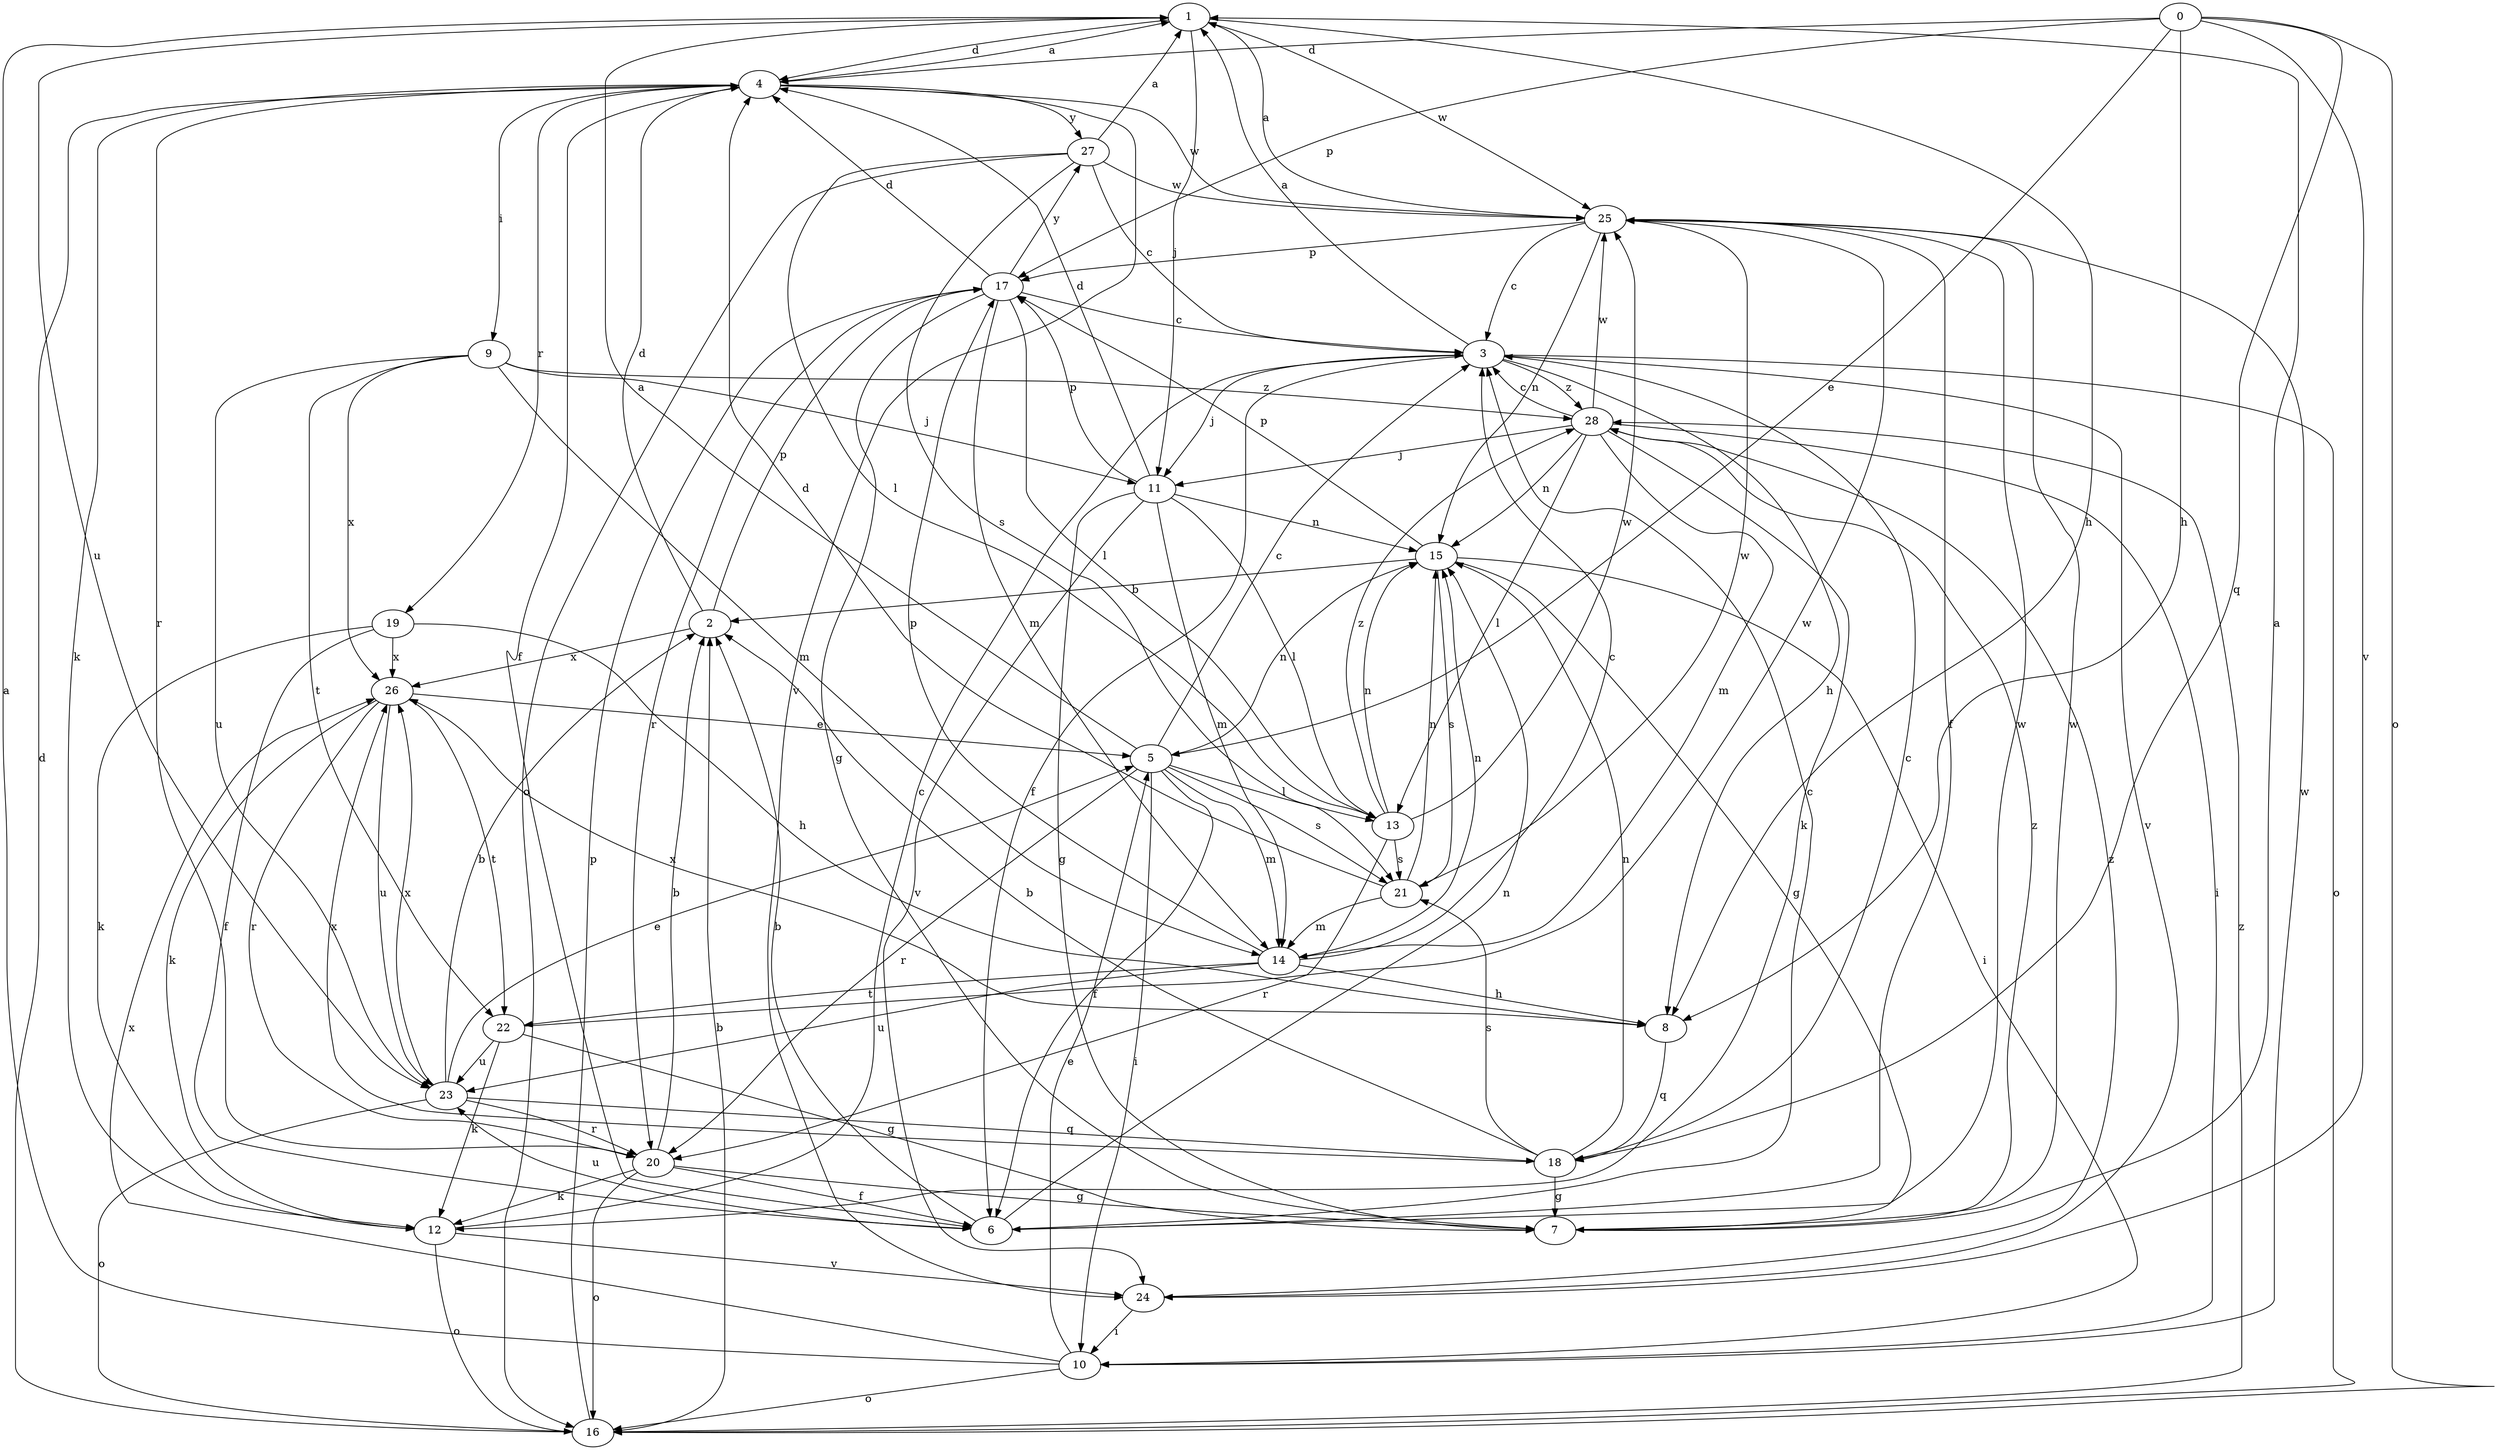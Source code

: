 strict digraph  {
1;
2;
3;
4;
5;
6;
7;
8;
9;
10;
11;
12;
13;
14;
15;
16;
17;
18;
19;
20;
21;
0;
22;
23;
24;
25;
26;
27;
28;
1 -> 4  [label=d];
1 -> 8  [label=h];
1 -> 11  [label=j];
1 -> 23  [label=u];
1 -> 25  [label=w];
2 -> 4  [label=d];
2 -> 17  [label=p];
2 -> 26  [label=x];
3 -> 1  [label=a];
3 -> 6  [label=f];
3 -> 8  [label=h];
3 -> 11  [label=j];
3 -> 16  [label=o];
3 -> 24  [label=v];
3 -> 28  [label=z];
4 -> 1  [label=a];
4 -> 6  [label=f];
4 -> 9  [label=i];
4 -> 12  [label=k];
4 -> 19  [label=r];
4 -> 20  [label=r];
4 -> 24  [label=v];
4 -> 25  [label=w];
4 -> 27  [label=y];
5 -> 1  [label=a];
5 -> 3  [label=c];
5 -> 6  [label=f];
5 -> 10  [label=i];
5 -> 13  [label=l];
5 -> 14  [label=m];
5 -> 15  [label=n];
5 -> 20  [label=r];
5 -> 21  [label=s];
6 -> 2  [label=b];
6 -> 3  [label=c];
6 -> 15  [label=n];
6 -> 23  [label=u];
6 -> 25  [label=w];
7 -> 1  [label=a];
7 -> 25  [label=w];
7 -> 28  [label=z];
8 -> 18  [label=q];
8 -> 26  [label=x];
9 -> 11  [label=j];
9 -> 14  [label=m];
9 -> 22  [label=t];
9 -> 23  [label=u];
9 -> 26  [label=x];
9 -> 28  [label=z];
10 -> 1  [label=a];
10 -> 5  [label=e];
10 -> 16  [label=o];
10 -> 25  [label=w];
10 -> 26  [label=x];
11 -> 4  [label=d];
11 -> 7  [label=g];
11 -> 13  [label=l];
11 -> 14  [label=m];
11 -> 15  [label=n];
11 -> 17  [label=p];
11 -> 24  [label=v];
12 -> 3  [label=c];
12 -> 16  [label=o];
12 -> 24  [label=v];
13 -> 15  [label=n];
13 -> 20  [label=r];
13 -> 21  [label=s];
13 -> 25  [label=w];
13 -> 28  [label=z];
14 -> 3  [label=c];
14 -> 8  [label=h];
14 -> 15  [label=n];
14 -> 17  [label=p];
14 -> 22  [label=t];
14 -> 23  [label=u];
15 -> 2  [label=b];
15 -> 7  [label=g];
15 -> 10  [label=i];
15 -> 17  [label=p];
15 -> 21  [label=s];
16 -> 2  [label=b];
16 -> 4  [label=d];
16 -> 17  [label=p];
16 -> 28  [label=z];
17 -> 3  [label=c];
17 -> 4  [label=d];
17 -> 7  [label=g];
17 -> 13  [label=l];
17 -> 14  [label=m];
17 -> 20  [label=r];
17 -> 27  [label=y];
18 -> 2  [label=b];
18 -> 3  [label=c];
18 -> 7  [label=g];
18 -> 15  [label=n];
18 -> 21  [label=s];
18 -> 26  [label=x];
19 -> 6  [label=f];
19 -> 8  [label=h];
19 -> 12  [label=k];
19 -> 26  [label=x];
20 -> 2  [label=b];
20 -> 6  [label=f];
20 -> 7  [label=g];
20 -> 12  [label=k];
20 -> 16  [label=o];
21 -> 4  [label=d];
21 -> 14  [label=m];
21 -> 15  [label=n];
21 -> 25  [label=w];
0 -> 4  [label=d];
0 -> 5  [label=e];
0 -> 8  [label=h];
0 -> 16  [label=o];
0 -> 17  [label=p];
0 -> 18  [label=q];
0 -> 24  [label=v];
22 -> 7  [label=g];
22 -> 12  [label=k];
22 -> 23  [label=u];
22 -> 25  [label=w];
23 -> 2  [label=b];
23 -> 5  [label=e];
23 -> 16  [label=o];
23 -> 18  [label=q];
23 -> 20  [label=r];
23 -> 26  [label=x];
24 -> 10  [label=i];
24 -> 28  [label=z];
25 -> 1  [label=a];
25 -> 3  [label=c];
25 -> 6  [label=f];
25 -> 15  [label=n];
25 -> 17  [label=p];
26 -> 5  [label=e];
26 -> 12  [label=k];
26 -> 20  [label=r];
26 -> 22  [label=t];
26 -> 23  [label=u];
27 -> 1  [label=a];
27 -> 3  [label=c];
27 -> 13  [label=l];
27 -> 16  [label=o];
27 -> 21  [label=s];
27 -> 25  [label=w];
28 -> 3  [label=c];
28 -> 10  [label=i];
28 -> 11  [label=j];
28 -> 12  [label=k];
28 -> 13  [label=l];
28 -> 14  [label=m];
28 -> 15  [label=n];
28 -> 25  [label=w];
}
